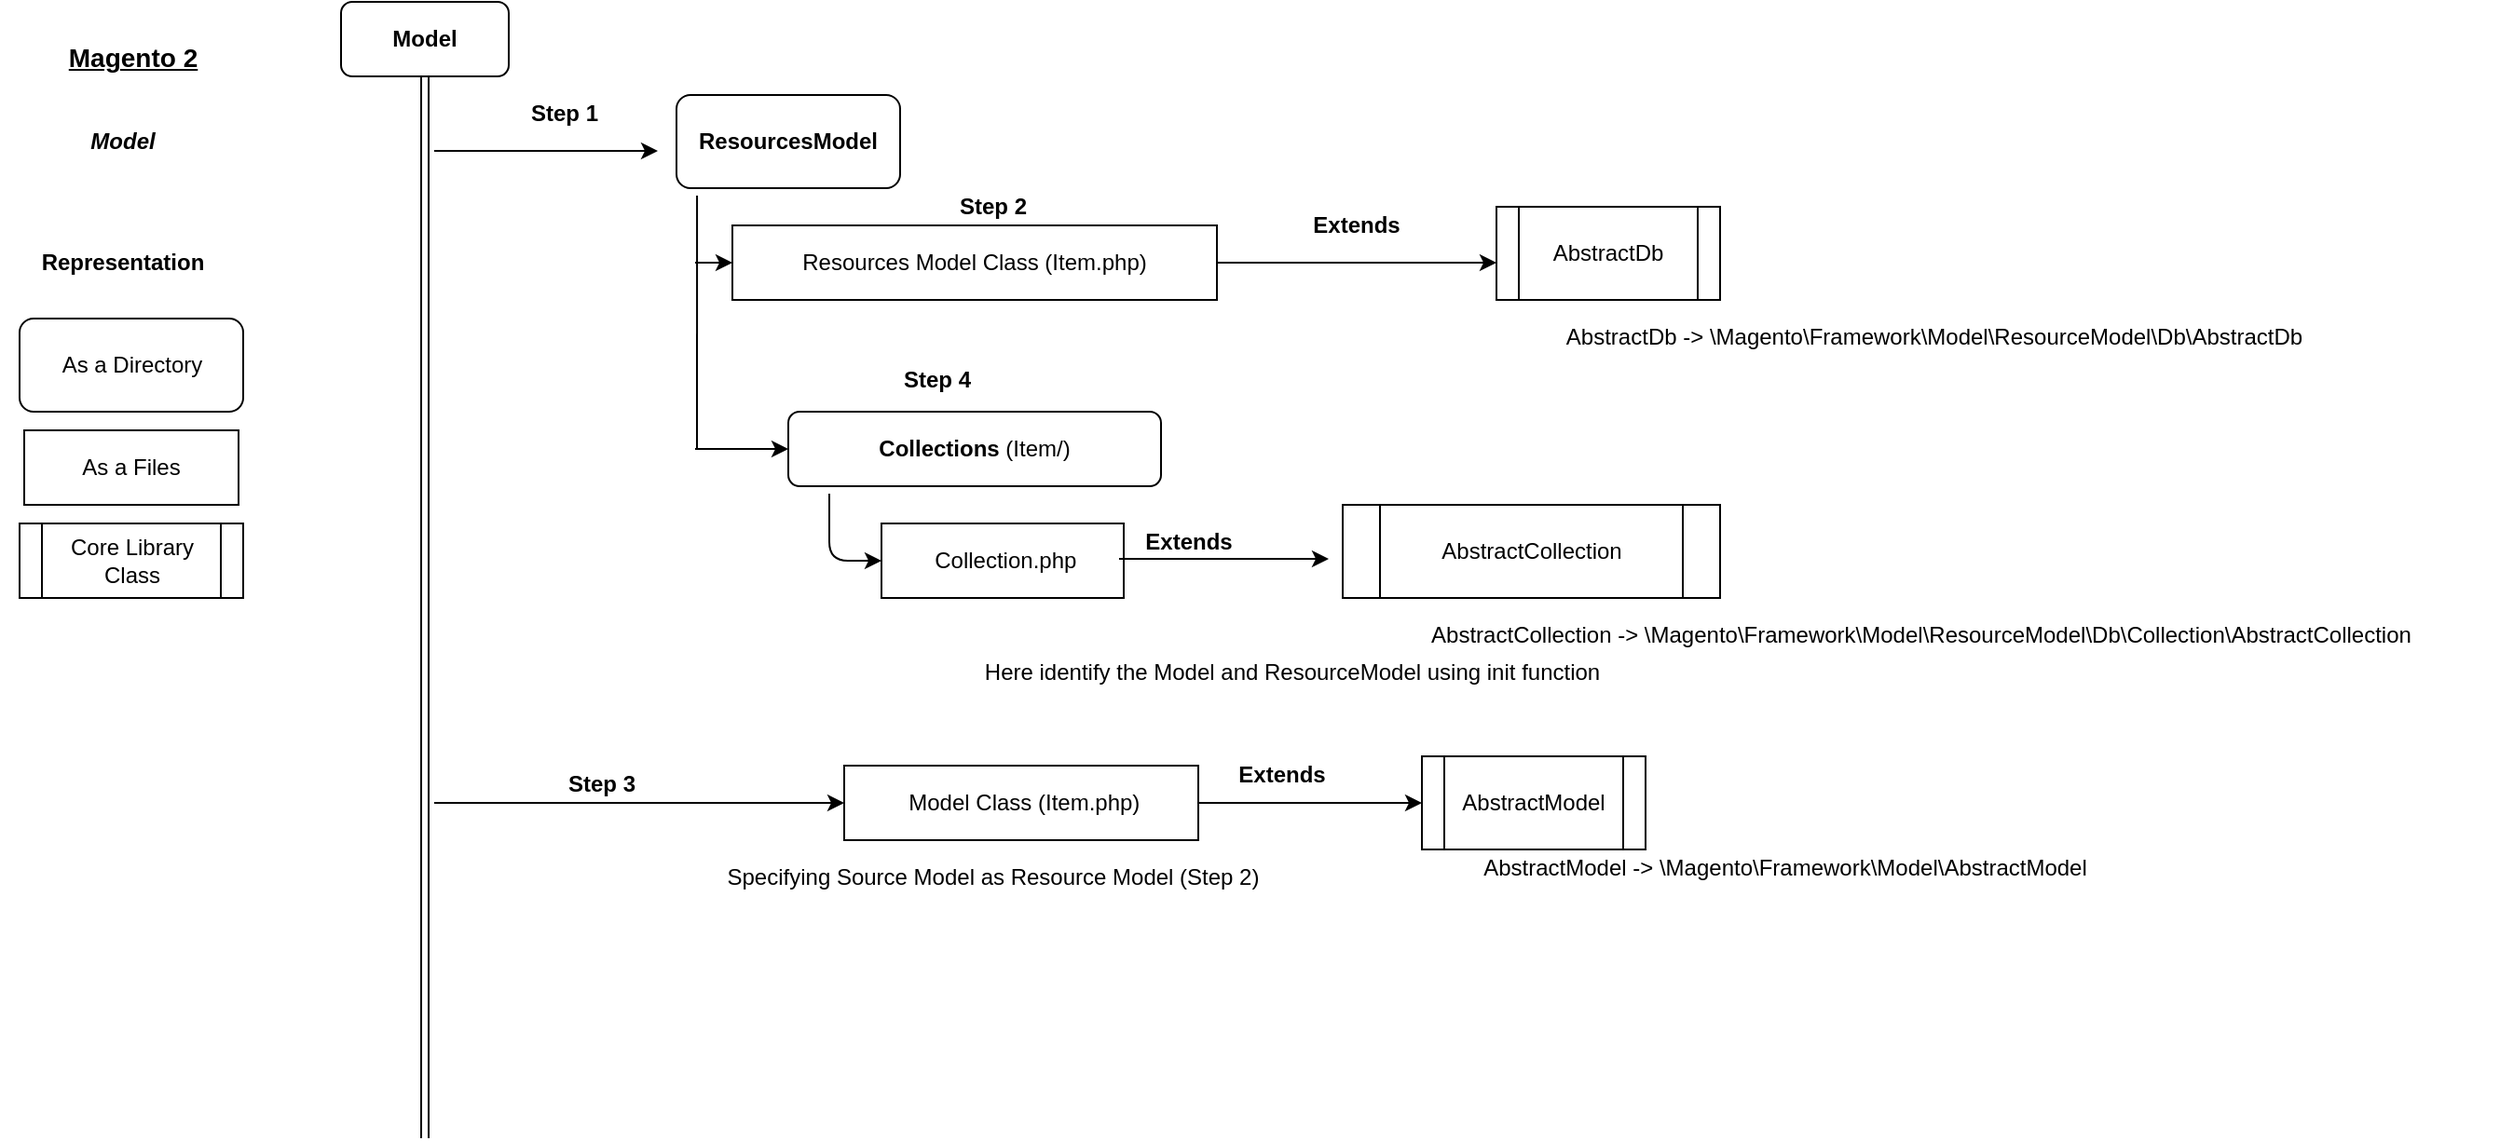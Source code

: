 <mxfile version="12.8.4" type="github">
  <diagram id="3Gwex4awZwpqN9QZlOrT" name="Page-1">
    <mxGraphModel dx="1775" dy="776" grid="1" gridSize="10" guides="1" tooltips="1" connect="1" arrows="1" fold="1" page="0" pageScale="1" pageWidth="850" pageHeight="1100" math="0" shadow="0">
      <root>
        <mxCell id="0" />
        <mxCell id="1" parent="0" />
        <mxCell id="ozoOBvcNnjLol-_-BVLn-1" value="&lt;i&gt;&lt;b&gt;Model&lt;/b&gt;&lt;/i&gt;" style="text;html=1;strokeColor=none;fillColor=none;align=center;verticalAlign=middle;whiteSpace=wrap;rounded=0;" parent="1" vertex="1">
          <mxGeometry x="-187.5" y="135" width="40" height="20" as="geometry" />
        </mxCell>
        <mxCell id="ozoOBvcNnjLol-_-BVLn-2" value="&lt;div&gt;&lt;u&gt;&lt;font style=&quot;font-size: 14px&quot;&gt;&lt;b&gt;Magento 2&lt;/b&gt;&lt;/font&gt;&lt;/u&gt;&lt;/div&gt;" style="text;html=1;align=center;verticalAlign=middle;resizable=0;points=[];autosize=1;" parent="1" vertex="1">
          <mxGeometry x="-212.5" y="90" width="100" height="20" as="geometry" />
        </mxCell>
        <mxCell id="ozoOBvcNnjLol-_-BVLn-4" value="&lt;b&gt;Model&lt;/b&gt;" style="rounded=1;whiteSpace=wrap;html=1;" parent="1" vertex="1">
          <mxGeometry x="-50" y="70" width="90" height="40" as="geometry" />
        </mxCell>
        <mxCell id="ozoOBvcNnjLol-_-BVLn-5" value="" style="shape=link;html=1;entryX=0.5;entryY=1;entryDx=0;entryDy=0;" parent="1" target="ozoOBvcNnjLol-_-BVLn-4" edge="1">
          <mxGeometry width="50" height="50" relative="1" as="geometry">
            <mxPoint x="-5" y="680" as="sourcePoint" />
            <mxPoint x="450" y="370" as="targetPoint" />
          </mxGeometry>
        </mxCell>
        <mxCell id="ozoOBvcNnjLol-_-BVLn-9" value="" style="endArrow=classic;html=1;" parent="1" edge="1">
          <mxGeometry width="50" height="50" relative="1" as="geometry">
            <mxPoint y="150" as="sourcePoint" />
            <mxPoint x="120" y="150" as="targetPoint" />
          </mxGeometry>
        </mxCell>
        <mxCell id="ozoOBvcNnjLol-_-BVLn-10" value="&lt;b&gt;Step 2&lt;br&gt;&lt;/b&gt;" style="text;html=1;strokeColor=none;fillColor=none;align=center;verticalAlign=middle;whiteSpace=wrap;rounded=0;" parent="1" vertex="1">
          <mxGeometry x="260" y="170" width="80" height="20" as="geometry" />
        </mxCell>
        <mxCell id="ozoOBvcNnjLol-_-BVLn-13" value="&lt;b&gt;ResourcesModel&lt;/b&gt;" style="rounded=1;whiteSpace=wrap;html=1;" parent="1" vertex="1">
          <mxGeometry x="130" y="120" width="120" height="50" as="geometry" />
        </mxCell>
        <mxCell id="ozoOBvcNnjLol-_-BVLn-14" style="edgeStyle=orthogonalEdgeStyle;rounded=0;orthogonalLoop=1;jettySize=auto;html=1;exitX=0.5;exitY=1;exitDx=0;exitDy=0;" parent="1" source="ozoOBvcNnjLol-_-BVLn-13" target="ozoOBvcNnjLol-_-BVLn-13" edge="1">
          <mxGeometry relative="1" as="geometry" />
        </mxCell>
        <mxCell id="ozoOBvcNnjLol-_-BVLn-17" value="&lt;b&gt;Representation&lt;/b&gt;" style="text;html=1;strokeColor=none;fillColor=none;align=center;verticalAlign=middle;whiteSpace=wrap;rounded=0;" parent="1" vertex="1">
          <mxGeometry x="-232.5" y="200" width="130" height="20" as="geometry" />
        </mxCell>
        <mxCell id="ozoOBvcNnjLol-_-BVLn-19" value="&lt;div&gt;As a Directory&lt;/div&gt;" style="rounded=1;whiteSpace=wrap;html=1;" parent="1" vertex="1">
          <mxGeometry x="-222.5" y="240" width="120" height="50" as="geometry" />
        </mxCell>
        <mxCell id="ozoOBvcNnjLol-_-BVLn-21" value="Resources Model Class (Item.php)" style="rounded=0;whiteSpace=wrap;html=1;" parent="1" vertex="1">
          <mxGeometry x="160" y="190" width="260" height="40" as="geometry" />
        </mxCell>
        <mxCell id="ozoOBvcNnjLol-_-BVLn-22" value="As a Files" style="rounded=0;whiteSpace=wrap;html=1;" parent="1" vertex="1">
          <mxGeometry x="-220" y="300" width="115" height="40" as="geometry" />
        </mxCell>
        <mxCell id="ozoOBvcNnjLol-_-BVLn-23" value="" style="endArrow=classic;html=1;exitX=1;exitY=0.5;exitDx=0;exitDy=0;" parent="1" source="ozoOBvcNnjLol-_-BVLn-21" edge="1">
          <mxGeometry width="50" height="50" relative="1" as="geometry">
            <mxPoint x="430" y="200" as="sourcePoint" />
            <mxPoint x="570" y="210" as="targetPoint" />
          </mxGeometry>
        </mxCell>
        <mxCell id="ozoOBvcNnjLol-_-BVLn-25" value="&lt;b&gt;Extends&lt;/b&gt;" style="text;html=1;strokeColor=none;fillColor=none;align=center;verticalAlign=middle;whiteSpace=wrap;rounded=0;" parent="1" vertex="1">
          <mxGeometry x="470" y="180" width="50" height="20" as="geometry" />
        </mxCell>
        <mxCell id="ozoOBvcNnjLol-_-BVLn-26" value="&lt;b&gt;Step 1&lt;br&gt;&lt;/b&gt;" style="text;html=1;strokeColor=none;fillColor=none;align=center;verticalAlign=middle;whiteSpace=wrap;rounded=0;" parent="1" vertex="1">
          <mxGeometry x="30" y="120" width="80" height="20" as="geometry" />
        </mxCell>
        <mxCell id="ozoOBvcNnjLol-_-BVLn-29" value="AbstractDb" style="shape=process;whiteSpace=wrap;html=1;backgroundOutline=1;" parent="1" vertex="1">
          <mxGeometry x="570" y="180" width="120" height="50" as="geometry" />
        </mxCell>
        <mxCell id="ozoOBvcNnjLol-_-BVLn-30" value="Core Library Class" style="shape=process;whiteSpace=wrap;html=1;backgroundOutline=1;" parent="1" vertex="1">
          <mxGeometry x="-222.5" y="350" width="120" height="40" as="geometry" />
        </mxCell>
        <mxCell id="ozoOBvcNnjLol-_-BVLn-31" value="AbstractDb -&amp;gt; \Magento\Framework\Model\ResourceModel\Db\AbstractDb" style="text;html=1;strokeColor=none;fillColor=none;align=center;verticalAlign=middle;whiteSpace=wrap;rounded=0;" parent="1" vertex="1">
          <mxGeometry x="515" y="240" width="580" height="20" as="geometry" />
        </mxCell>
        <mxCell id="D6z27ReZSQ_k1aPt0-zH-1" value="" style="endArrow=none;html=1;entryX=0.092;entryY=1.08;entryDx=0;entryDy=0;entryPerimeter=0;" edge="1" parent="1" target="ozoOBvcNnjLol-_-BVLn-13">
          <mxGeometry width="50" height="50" relative="1" as="geometry">
            <mxPoint x="141" y="310" as="sourcePoint" />
            <mxPoint x="240" y="340" as="targetPoint" />
          </mxGeometry>
        </mxCell>
        <mxCell id="D6z27ReZSQ_k1aPt0-zH-2" value="" style="endArrow=classic;html=1;entryX=0;entryY=0.5;entryDx=0;entryDy=0;" edge="1" parent="1" target="ozoOBvcNnjLol-_-BVLn-21">
          <mxGeometry width="50" height="50" relative="1" as="geometry">
            <mxPoint x="140" y="210" as="sourcePoint" />
            <mxPoint x="240" y="340" as="targetPoint" />
          </mxGeometry>
        </mxCell>
        <mxCell id="D6z27ReZSQ_k1aPt0-zH-6" value="" style="endArrow=classic;html=1;" edge="1" parent="1">
          <mxGeometry width="50" height="50" relative="1" as="geometry">
            <mxPoint x="140" y="310" as="sourcePoint" />
            <mxPoint x="190" y="310" as="targetPoint" />
          </mxGeometry>
        </mxCell>
        <mxCell id="D6z27ReZSQ_k1aPt0-zH-7" value="&lt;div&gt;&lt;b&gt;Step 4&lt;/b&gt;&lt;/div&gt;&lt;div&gt;&lt;b&gt;&lt;br&gt;&lt;/b&gt;&lt;/div&gt;" style="text;html=1;strokeColor=none;fillColor=none;align=center;verticalAlign=middle;whiteSpace=wrap;rounded=0;" vertex="1" parent="1">
          <mxGeometry x="230" y="270" width="80" height="20" as="geometry" />
        </mxCell>
        <mxCell id="D6z27ReZSQ_k1aPt0-zH-8" value="&lt;div&gt;&lt;b&gt;Collections&lt;/b&gt; (Item/)&lt;/div&gt;" style="rounded=1;whiteSpace=wrap;html=1;" vertex="1" parent="1">
          <mxGeometry x="190" y="290" width="200" height="40" as="geometry" />
        </mxCell>
        <mxCell id="D6z27ReZSQ_k1aPt0-zH-10" value="" style="endArrow=classic;html=1;" edge="1" parent="1">
          <mxGeometry width="50" height="50" relative="1" as="geometry">
            <mxPoint y="500" as="sourcePoint" />
            <mxPoint x="220" y="500" as="targetPoint" />
          </mxGeometry>
        </mxCell>
        <mxCell id="D6z27ReZSQ_k1aPt0-zH-11" value="&lt;b&gt;Step 3&lt;br&gt;&lt;/b&gt;" style="text;html=1;strokeColor=none;fillColor=none;align=center;verticalAlign=middle;whiteSpace=wrap;rounded=0;" vertex="1" parent="1">
          <mxGeometry x="50" y="480" width="80" height="20" as="geometry" />
        </mxCell>
        <mxCell id="D6z27ReZSQ_k1aPt0-zH-12" value="&amp;nbsp;Model Class (Item.php)" style="rounded=0;whiteSpace=wrap;html=1;" vertex="1" parent="1">
          <mxGeometry x="220" y="480" width="190" height="40" as="geometry" />
        </mxCell>
        <mxCell id="D6z27ReZSQ_k1aPt0-zH-13" value="AbstractModel" style="shape=process;whiteSpace=wrap;html=1;backgroundOutline=1;" vertex="1" parent="1">
          <mxGeometry x="530" y="475" width="120" height="50" as="geometry" />
        </mxCell>
        <mxCell id="D6z27ReZSQ_k1aPt0-zH-14" value="" style="endArrow=classic;html=1;exitX=1;exitY=0.5;exitDx=0;exitDy=0;" edge="1" source="D6z27ReZSQ_k1aPt0-zH-12" parent="1">
          <mxGeometry width="50" height="50" relative="1" as="geometry">
            <mxPoint x="490" y="490" as="sourcePoint" />
            <mxPoint x="530" y="500" as="targetPoint" />
          </mxGeometry>
        </mxCell>
        <mxCell id="D6z27ReZSQ_k1aPt0-zH-15" value="&lt;b&gt;Extends&lt;/b&gt;" style="text;html=1;strokeColor=none;fillColor=none;align=center;verticalAlign=middle;whiteSpace=wrap;rounded=0;" vertex="1" parent="1">
          <mxGeometry x="430" y="475" width="50" height="20" as="geometry" />
        </mxCell>
        <mxCell id="D6z27ReZSQ_k1aPt0-zH-16" value="AbstractModel -&amp;gt; \Magento\Framework\Model\AbstractModel" style="text;html=1;strokeColor=none;fillColor=none;align=center;verticalAlign=middle;whiteSpace=wrap;rounded=0;" vertex="1" parent="1">
          <mxGeometry x="510" y="525" width="430" height="20" as="geometry" />
        </mxCell>
        <mxCell id="D6z27ReZSQ_k1aPt0-zH-17" value="Specifying Source Model as Resource Model (Step 2)" style="text;html=1;strokeColor=none;fillColor=none;align=center;verticalAlign=middle;whiteSpace=wrap;rounded=0;" vertex="1" parent="1">
          <mxGeometry x="85" y="530" width="430" height="20" as="geometry" />
        </mxCell>
        <mxCell id="D6z27ReZSQ_k1aPt0-zH-18" value="" style="endArrow=classic;html=1;exitX=0.11;exitY=1.1;exitDx=0;exitDy=0;exitPerimeter=0;entryX=0;entryY=0.5;entryDx=0;entryDy=0;" edge="1" parent="1" source="D6z27ReZSQ_k1aPt0-zH-8" target="D6z27ReZSQ_k1aPt0-zH-19">
          <mxGeometry width="50" height="50" relative="1" as="geometry">
            <mxPoint x="210" y="340" as="sourcePoint" />
            <mxPoint x="210" y="420" as="targetPoint" />
            <Array as="points">
              <mxPoint x="212" y="370" />
            </Array>
          </mxGeometry>
        </mxCell>
        <mxCell id="D6z27ReZSQ_k1aPt0-zH-19" value="&amp;nbsp;Collection.php" style="rounded=0;whiteSpace=wrap;html=1;" vertex="1" parent="1">
          <mxGeometry x="240" y="350" width="130" height="40" as="geometry" />
        </mxCell>
        <mxCell id="D6z27ReZSQ_k1aPt0-zH-20" value="&lt;b&gt;Extends&lt;/b&gt;" style="text;html=1;strokeColor=none;fillColor=none;align=center;verticalAlign=middle;whiteSpace=wrap;rounded=0;" vertex="1" parent="1">
          <mxGeometry x="380" y="350" width="50" height="20" as="geometry" />
        </mxCell>
        <mxCell id="D6z27ReZSQ_k1aPt0-zH-24" value="AbstractCollection" style="shape=process;whiteSpace=wrap;html=1;backgroundOutline=1;" vertex="1" parent="1">
          <mxGeometry x="487.5" y="340" width="202.5" height="50" as="geometry" />
        </mxCell>
        <mxCell id="D6z27ReZSQ_k1aPt0-zH-25" value="" style="endArrow=classic;html=1;exitX=1;exitY=0.5;exitDx=0;exitDy=0;" edge="1" parent="1">
          <mxGeometry width="50" height="50" relative="1" as="geometry">
            <mxPoint x="367.5" y="369" as="sourcePoint" />
            <mxPoint x="480" y="369" as="targetPoint" />
          </mxGeometry>
        </mxCell>
        <mxCell id="D6z27ReZSQ_k1aPt0-zH-27" value="AbstractCollection -&amp;gt; \Magento\Framework\Model\ResourceModel\Db\Collection\AbstractCollection" style="text;html=1;strokeColor=none;fillColor=none;align=center;verticalAlign=middle;whiteSpace=wrap;rounded=0;" vertex="1" parent="1">
          <mxGeometry x="487.5" y="400" width="620" height="20" as="geometry" />
        </mxCell>
        <mxCell id="D6z27ReZSQ_k1aPt0-zH-33" value="Here identify the Model and ResourceModel using init function " style="text;html=1;align=center;verticalAlign=middle;resizable=0;points=[];autosize=1;" vertex="1" parent="1">
          <mxGeometry x="260" y="420" width="400" height="20" as="geometry" />
        </mxCell>
      </root>
    </mxGraphModel>
  </diagram>
</mxfile>
